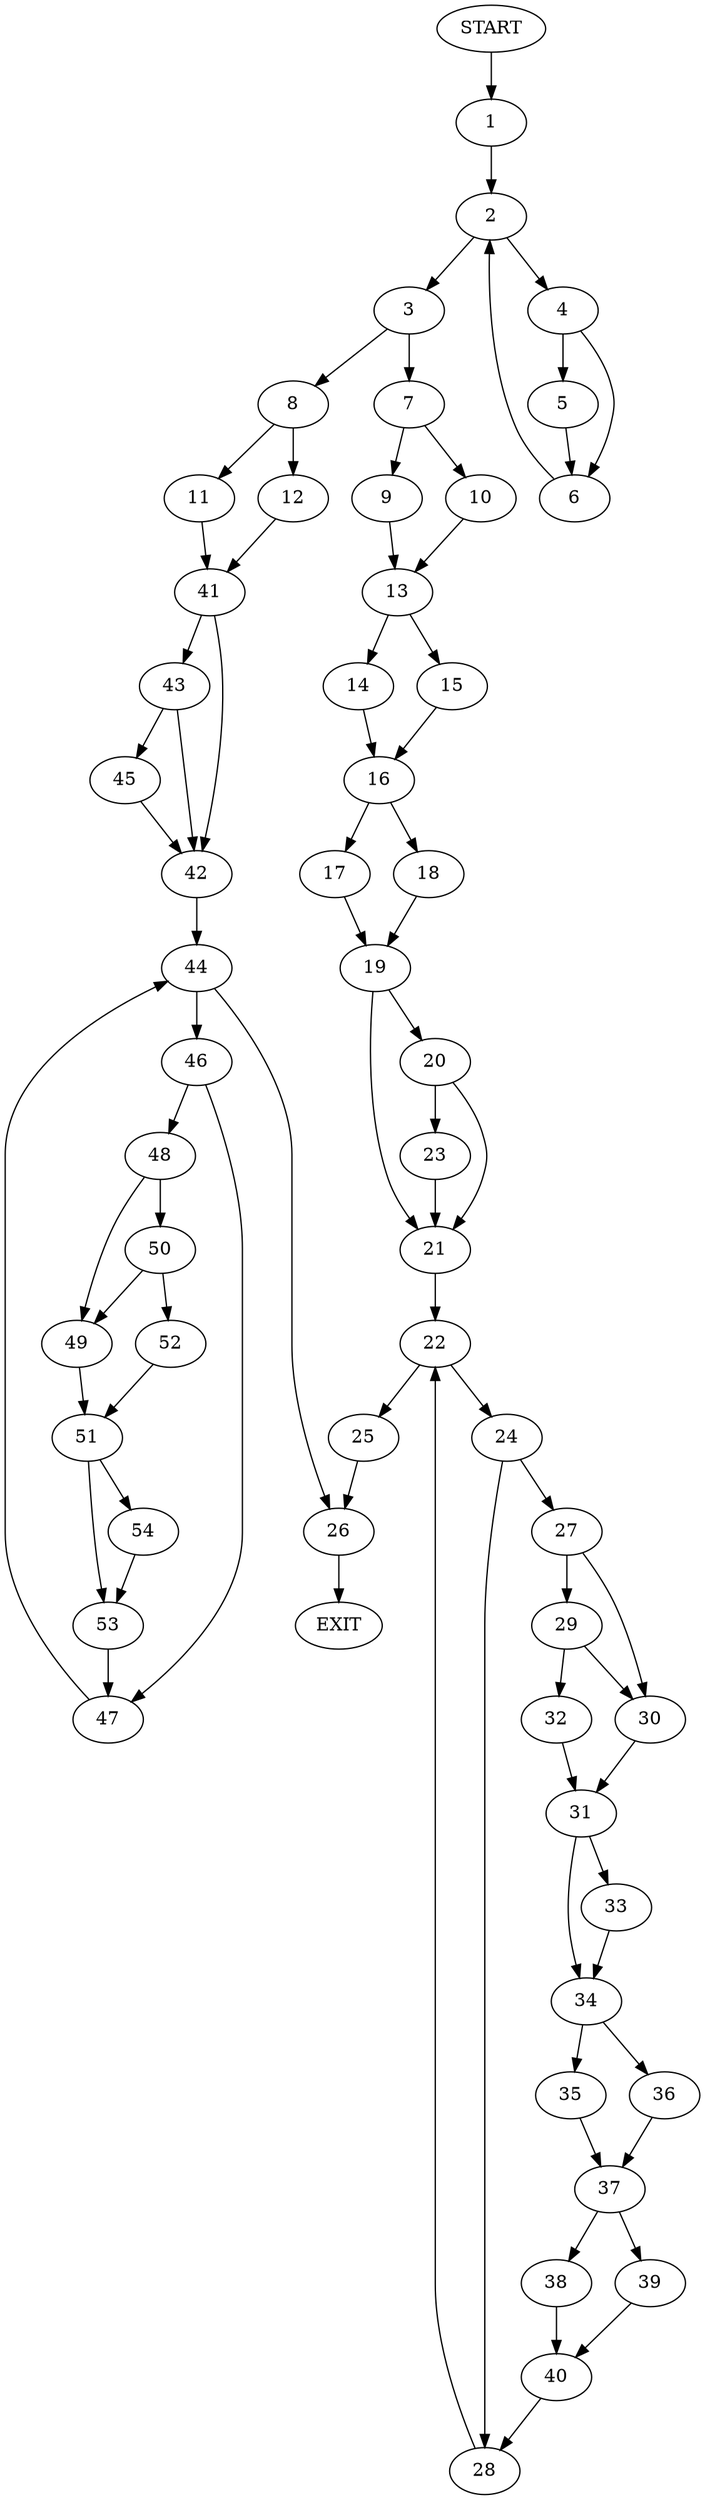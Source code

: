 digraph {
0 [label="START"]
55 [label="EXIT"]
0 -> 1
1 -> 2
2 -> 3
2 -> 4
4 -> 5
4 -> 6
3 -> 7
3 -> 8
5 -> 6
6 -> 2
7 -> 9
7 -> 10
8 -> 11
8 -> 12
9 -> 13
10 -> 13
13 -> 14
13 -> 15
14 -> 16
15 -> 16
16 -> 17
16 -> 18
17 -> 19
18 -> 19
19 -> 20
19 -> 21
21 -> 22
20 -> 21
20 -> 23
23 -> 21
22 -> 24
22 -> 25
25 -> 26
24 -> 27
24 -> 28
28 -> 22
27 -> 29
27 -> 30
30 -> 31
29 -> 32
29 -> 30
32 -> 31
31 -> 33
31 -> 34
33 -> 34
34 -> 35
34 -> 36
36 -> 37
35 -> 37
37 -> 38
37 -> 39
38 -> 40
39 -> 40
40 -> 28
26 -> 55
12 -> 41
11 -> 41
41 -> 42
41 -> 43
42 -> 44
43 -> 42
43 -> 45
45 -> 42
44 -> 46
44 -> 26
46 -> 47
46 -> 48
47 -> 44
48 -> 49
48 -> 50
49 -> 51
50 -> 52
50 -> 49
52 -> 51
51 -> 53
51 -> 54
53 -> 47
54 -> 53
}
